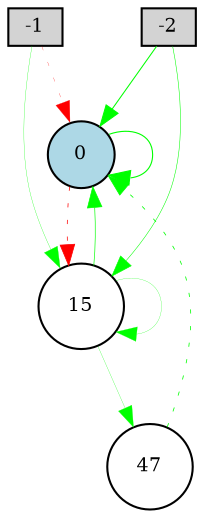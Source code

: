 digraph {
	node [fontsize=9 height=0.2 shape=circle width=0.2]
	-1 [fillcolor=lightgray shape=box style=filled]
	-2 [fillcolor=lightgray shape=box style=filled]
	0 [fillcolor=lightblue style=filled]
	47 [fillcolor=white style=filled]
	15 [fillcolor=white style=filled]
	-2 -> 15 [color=green penwidth=0.25246579688377924 style=solid]
	15 -> 0 [color=green penwidth=0.31664054691282395 style=solid]
	-1 -> 0 [color=red penwidth=0.12852048955278197 style=dotted]
	-2 -> 0 [color=green penwidth=0.4965695784271478 style=solid]
	0 -> 0 [color=green penwidth=0.5319931016352262 style=solid]
	15 -> 15 [color=green penwidth=0.11744823210629012 style=solid]
	0 -> 15 [color=red penwidth=0.3575154855907534 style=dotted]
	15 -> 47 [color=green penwidth=0.12493342333308466 style=solid]
	47 -> 0 [color=green penwidth=0.37666251733747713 style=dotted]
	-1 -> 15 [color=green penwidth=0.13897890833597437 style=solid]
}
